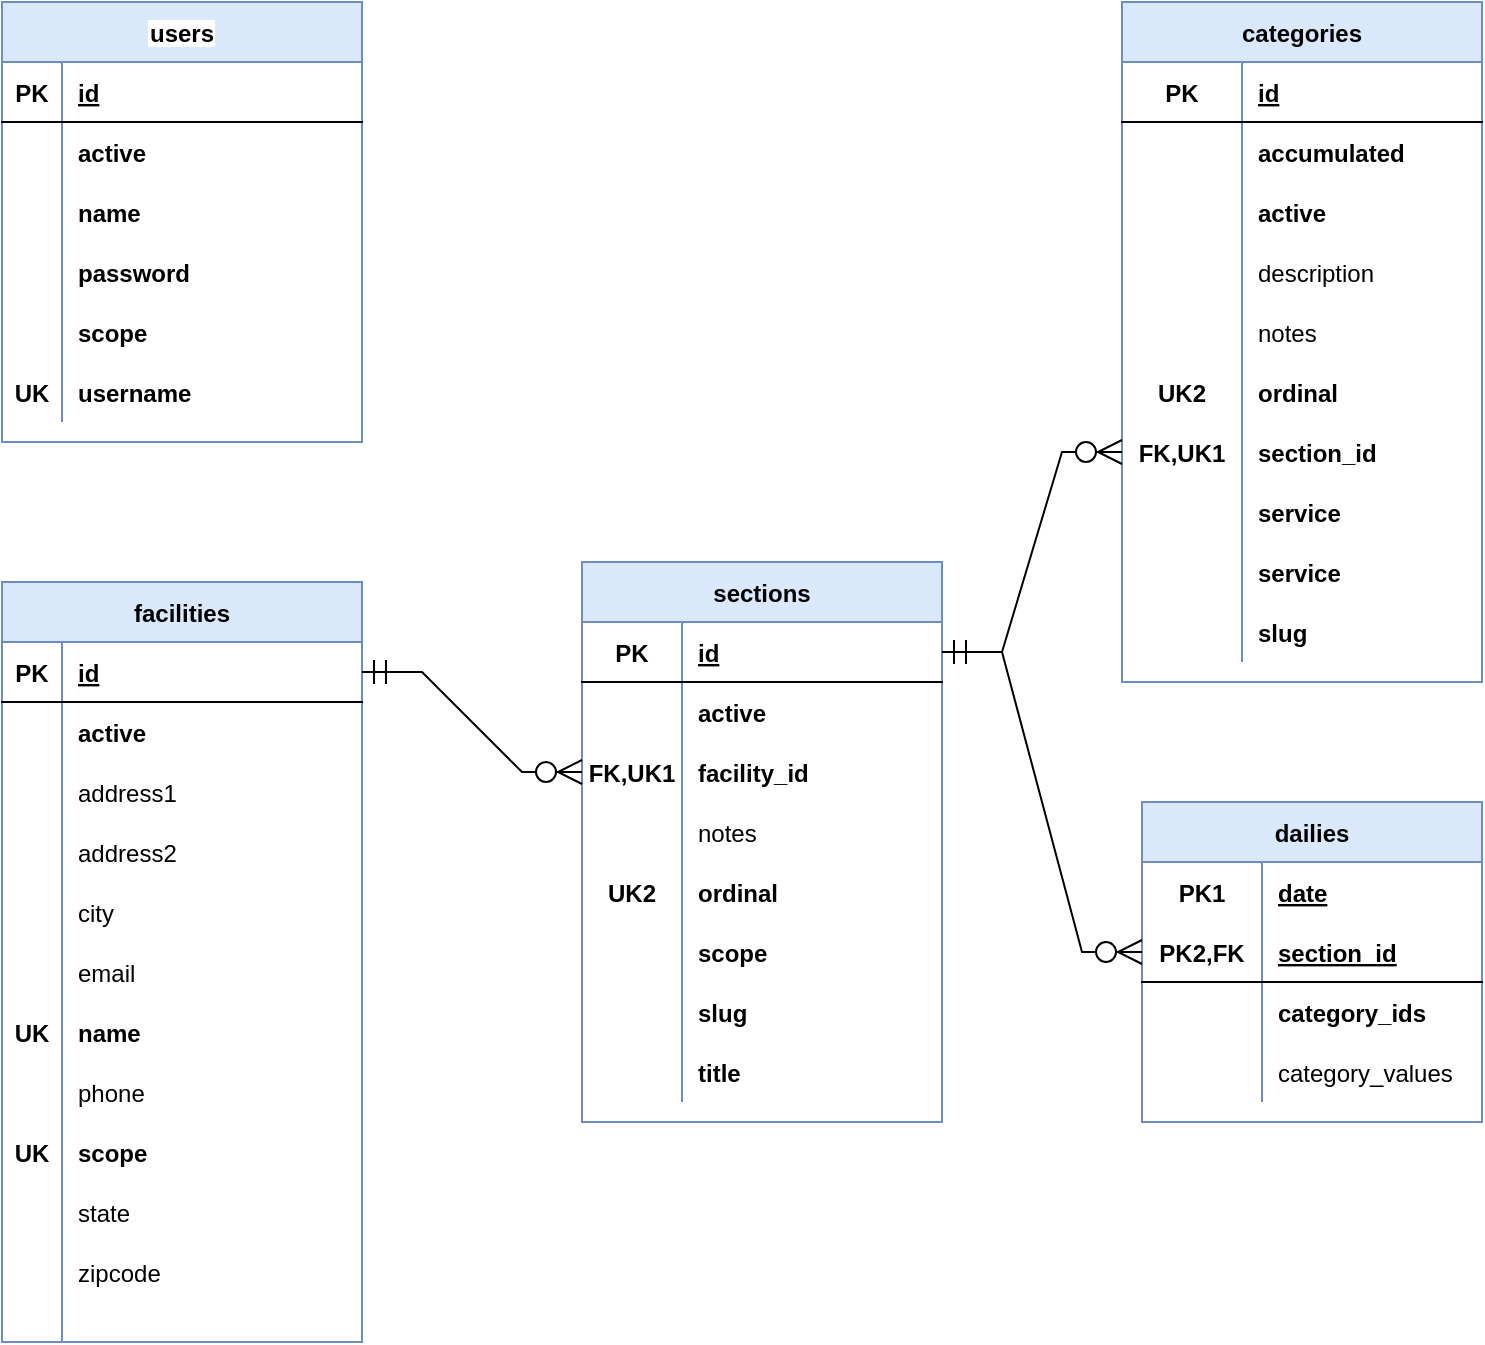 <mxfile version="16.1.0" type="device"><diagram id="UQjQb2dHkHJV83aF1iJI" name="Page-1"><mxGraphModel dx="1426" dy="712" grid="1" gridSize="10" guides="1" tooltips="1" connect="1" arrows="1" fold="1" page="1" pageScale="1" pageWidth="850" pageHeight="1100" math="0" shadow="0"><root><mxCell id="0"/><mxCell id="1" parent="0"/><mxCell id="GUheZyHPsz2OBiTBgNHS-1" value="users" style="shape=table;startSize=30;container=1;collapsible=1;childLayout=tableLayout;fixedRows=1;rowLines=0;fontStyle=1;align=center;resizeLast=1;labelBackgroundColor=default;fillColor=#dae8fc;strokeColor=#6c8ebf;" vertex="1" parent="1"><mxGeometry x="60" y="40" width="180" height="220" as="geometry"/></mxCell><mxCell id="GUheZyHPsz2OBiTBgNHS-2" value="" style="shape=partialRectangle;collapsible=0;dropTarget=0;pointerEvents=0;fillColor=none;top=0;left=0;bottom=1;right=0;points=[[0,0.5],[1,0.5]];portConstraint=eastwest;" vertex="1" parent="GUheZyHPsz2OBiTBgNHS-1"><mxGeometry y="30" width="180" height="30" as="geometry"/></mxCell><mxCell id="GUheZyHPsz2OBiTBgNHS-3" value="PK" style="shape=partialRectangle;connectable=0;fillColor=none;top=0;left=0;bottom=0;right=0;fontStyle=1;overflow=hidden;" vertex="1" parent="GUheZyHPsz2OBiTBgNHS-2"><mxGeometry width="30" height="30" as="geometry"><mxRectangle width="30" height="30" as="alternateBounds"/></mxGeometry></mxCell><mxCell id="GUheZyHPsz2OBiTBgNHS-4" value="id" style="shape=partialRectangle;connectable=0;fillColor=none;top=0;left=0;bottom=0;right=0;align=left;spacingLeft=6;fontStyle=5;overflow=hidden;" vertex="1" parent="GUheZyHPsz2OBiTBgNHS-2"><mxGeometry x="30" width="150" height="30" as="geometry"><mxRectangle width="150" height="30" as="alternateBounds"/></mxGeometry></mxCell><mxCell id="GUheZyHPsz2OBiTBgNHS-5" value="" style="shape=partialRectangle;collapsible=0;dropTarget=0;pointerEvents=0;fillColor=none;top=0;left=0;bottom=0;right=0;points=[[0,0.5],[1,0.5]];portConstraint=eastwest;" vertex="1" parent="GUheZyHPsz2OBiTBgNHS-1"><mxGeometry y="60" width="180" height="30" as="geometry"/></mxCell><mxCell id="GUheZyHPsz2OBiTBgNHS-6" value="" style="shape=partialRectangle;connectable=0;fillColor=none;top=0;left=0;bottom=0;right=0;editable=1;overflow=hidden;" vertex="1" parent="GUheZyHPsz2OBiTBgNHS-5"><mxGeometry width="30" height="30" as="geometry"><mxRectangle width="30" height="30" as="alternateBounds"/></mxGeometry></mxCell><mxCell id="GUheZyHPsz2OBiTBgNHS-7" value="active" style="shape=partialRectangle;connectable=0;fillColor=none;top=0;left=0;bottom=0;right=0;align=left;spacingLeft=6;overflow=hidden;fontStyle=1" vertex="1" parent="GUheZyHPsz2OBiTBgNHS-5"><mxGeometry x="30" width="150" height="30" as="geometry"><mxRectangle width="150" height="30" as="alternateBounds"/></mxGeometry></mxCell><mxCell id="GUheZyHPsz2OBiTBgNHS-8" value="" style="shape=partialRectangle;collapsible=0;dropTarget=0;pointerEvents=0;fillColor=none;top=0;left=0;bottom=0;right=0;points=[[0,0.5],[1,0.5]];portConstraint=eastwest;" vertex="1" parent="GUheZyHPsz2OBiTBgNHS-1"><mxGeometry y="90" width="180" height="30" as="geometry"/></mxCell><mxCell id="GUheZyHPsz2OBiTBgNHS-9" value="" style="shape=partialRectangle;connectable=0;fillColor=none;top=0;left=0;bottom=0;right=0;editable=1;overflow=hidden;" vertex="1" parent="GUheZyHPsz2OBiTBgNHS-8"><mxGeometry width="30" height="30" as="geometry"><mxRectangle width="30" height="30" as="alternateBounds"/></mxGeometry></mxCell><mxCell id="GUheZyHPsz2OBiTBgNHS-10" value="name" style="shape=partialRectangle;connectable=0;fillColor=none;top=0;left=0;bottom=0;right=0;align=left;spacingLeft=6;overflow=hidden;fontStyle=1" vertex="1" parent="GUheZyHPsz2OBiTBgNHS-8"><mxGeometry x="30" width="150" height="30" as="geometry"><mxRectangle width="150" height="30" as="alternateBounds"/></mxGeometry></mxCell><mxCell id="GUheZyHPsz2OBiTBgNHS-11" value="" style="shape=partialRectangle;collapsible=0;dropTarget=0;pointerEvents=0;fillColor=none;top=0;left=0;bottom=0;right=0;points=[[0,0.5],[1,0.5]];portConstraint=eastwest;" vertex="1" parent="GUheZyHPsz2OBiTBgNHS-1"><mxGeometry y="120" width="180" height="30" as="geometry"/></mxCell><mxCell id="GUheZyHPsz2OBiTBgNHS-12" value="" style="shape=partialRectangle;connectable=0;fillColor=none;top=0;left=0;bottom=0;right=0;editable=1;overflow=hidden;" vertex="1" parent="GUheZyHPsz2OBiTBgNHS-11"><mxGeometry width="30" height="30" as="geometry"><mxRectangle width="30" height="30" as="alternateBounds"/></mxGeometry></mxCell><mxCell id="GUheZyHPsz2OBiTBgNHS-13" value="password" style="shape=partialRectangle;connectable=0;fillColor=none;top=0;left=0;bottom=0;right=0;align=left;spacingLeft=6;overflow=hidden;fontStyle=1" vertex="1" parent="GUheZyHPsz2OBiTBgNHS-11"><mxGeometry x="30" width="150" height="30" as="geometry"><mxRectangle width="150" height="30" as="alternateBounds"/></mxGeometry></mxCell><mxCell id="GUheZyHPsz2OBiTBgNHS-14" value="" style="shape=partialRectangle;collapsible=0;dropTarget=0;pointerEvents=0;fillColor=none;top=0;left=0;bottom=0;right=0;points=[[0,0.5],[1,0.5]];portConstraint=eastwest;" vertex="1" parent="GUheZyHPsz2OBiTBgNHS-1"><mxGeometry y="150" width="180" height="30" as="geometry"/></mxCell><mxCell id="GUheZyHPsz2OBiTBgNHS-15" value="" style="shape=partialRectangle;connectable=0;fillColor=none;top=0;left=0;bottom=0;right=0;editable=1;overflow=hidden;" vertex="1" parent="GUheZyHPsz2OBiTBgNHS-14"><mxGeometry width="30" height="30" as="geometry"><mxRectangle width="30" height="30" as="alternateBounds"/></mxGeometry></mxCell><mxCell id="GUheZyHPsz2OBiTBgNHS-16" value="scope" style="shape=partialRectangle;connectable=0;fillColor=none;top=0;left=0;bottom=0;right=0;align=left;spacingLeft=6;overflow=hidden;fontStyle=1" vertex="1" parent="GUheZyHPsz2OBiTBgNHS-14"><mxGeometry x="30" width="150" height="30" as="geometry"><mxRectangle width="150" height="30" as="alternateBounds"/></mxGeometry></mxCell><mxCell id="GUheZyHPsz2OBiTBgNHS-17" value="" style="shape=partialRectangle;collapsible=0;dropTarget=0;pointerEvents=0;fillColor=none;top=0;left=0;bottom=0;right=0;points=[[0,0.5],[1,0.5]];portConstraint=eastwest;" vertex="1" parent="GUheZyHPsz2OBiTBgNHS-1"><mxGeometry y="180" width="180" height="30" as="geometry"/></mxCell><mxCell id="GUheZyHPsz2OBiTBgNHS-18" value="UK" style="shape=partialRectangle;connectable=0;fillColor=none;top=0;left=0;bottom=0;right=0;editable=1;overflow=hidden;fontStyle=1" vertex="1" parent="GUheZyHPsz2OBiTBgNHS-17"><mxGeometry width="30" height="30" as="geometry"><mxRectangle width="30" height="30" as="alternateBounds"/></mxGeometry></mxCell><mxCell id="GUheZyHPsz2OBiTBgNHS-19" value="username" style="shape=partialRectangle;connectable=0;fillColor=none;top=0;left=0;bottom=0;right=0;align=left;spacingLeft=6;overflow=hidden;fontStyle=1" vertex="1" parent="GUheZyHPsz2OBiTBgNHS-17"><mxGeometry x="30" width="150" height="30" as="geometry"><mxRectangle width="150" height="30" as="alternateBounds"/></mxGeometry></mxCell><mxCell id="GUheZyHPsz2OBiTBgNHS-33" value="facilities" style="shape=table;startSize=30;container=1;collapsible=1;childLayout=tableLayout;fixedRows=1;rowLines=0;fontStyle=1;align=center;resizeLast=1;labelBackgroundColor=none;fillColor=#dae8fc;strokeColor=#6c8ebf;" vertex="1" parent="1"><mxGeometry x="60" y="330" width="180" height="380" as="geometry"/></mxCell><mxCell id="GUheZyHPsz2OBiTBgNHS-34" value="" style="shape=partialRectangle;collapsible=0;dropTarget=0;pointerEvents=0;fillColor=none;top=0;left=0;bottom=1;right=0;points=[[0,0.5],[1,0.5]];portConstraint=eastwest;labelBackgroundColor=none;" vertex="1" parent="GUheZyHPsz2OBiTBgNHS-33"><mxGeometry y="30" width="180" height="30" as="geometry"/></mxCell><mxCell id="GUheZyHPsz2OBiTBgNHS-35" value="PK" style="shape=partialRectangle;connectable=0;fillColor=none;top=0;left=0;bottom=0;right=0;fontStyle=1;overflow=hidden;labelBackgroundColor=none;" vertex="1" parent="GUheZyHPsz2OBiTBgNHS-34"><mxGeometry width="30" height="30" as="geometry"><mxRectangle width="30" height="30" as="alternateBounds"/></mxGeometry></mxCell><mxCell id="GUheZyHPsz2OBiTBgNHS-36" value="id" style="shape=partialRectangle;connectable=0;fillColor=none;top=0;left=0;bottom=0;right=0;align=left;spacingLeft=6;fontStyle=5;overflow=hidden;labelBackgroundColor=none;" vertex="1" parent="GUheZyHPsz2OBiTBgNHS-34"><mxGeometry x="30" width="150" height="30" as="geometry"><mxRectangle width="150" height="30" as="alternateBounds"/></mxGeometry></mxCell><mxCell id="GUheZyHPsz2OBiTBgNHS-37" value="" style="shape=partialRectangle;collapsible=0;dropTarget=0;pointerEvents=0;fillColor=none;top=0;left=0;bottom=0;right=0;points=[[0,0.5],[1,0.5]];portConstraint=eastwest;labelBackgroundColor=none;" vertex="1" parent="GUheZyHPsz2OBiTBgNHS-33"><mxGeometry y="60" width="180" height="30" as="geometry"/></mxCell><mxCell id="GUheZyHPsz2OBiTBgNHS-38" value="" style="shape=partialRectangle;connectable=0;fillColor=none;top=0;left=0;bottom=0;right=0;editable=1;overflow=hidden;labelBackgroundColor=none;" vertex="1" parent="GUheZyHPsz2OBiTBgNHS-37"><mxGeometry width="30" height="30" as="geometry"><mxRectangle width="30" height="30" as="alternateBounds"/></mxGeometry></mxCell><mxCell id="GUheZyHPsz2OBiTBgNHS-39" value="active" style="shape=partialRectangle;connectable=0;fillColor=none;top=0;left=0;bottom=0;right=0;align=left;spacingLeft=6;overflow=hidden;labelBackgroundColor=none;fontStyle=1" vertex="1" parent="GUheZyHPsz2OBiTBgNHS-37"><mxGeometry x="30" width="150" height="30" as="geometry"><mxRectangle width="150" height="30" as="alternateBounds"/></mxGeometry></mxCell><mxCell id="GUheZyHPsz2OBiTBgNHS-40" value="" style="shape=partialRectangle;collapsible=0;dropTarget=0;pointerEvents=0;fillColor=none;top=0;left=0;bottom=0;right=0;points=[[0,0.5],[1,0.5]];portConstraint=eastwest;labelBackgroundColor=none;" vertex="1" parent="GUheZyHPsz2OBiTBgNHS-33"><mxGeometry y="90" width="180" height="30" as="geometry"/></mxCell><mxCell id="GUheZyHPsz2OBiTBgNHS-41" value="" style="shape=partialRectangle;connectable=0;fillColor=none;top=0;left=0;bottom=0;right=0;editable=1;overflow=hidden;labelBackgroundColor=none;" vertex="1" parent="GUheZyHPsz2OBiTBgNHS-40"><mxGeometry width="30" height="30" as="geometry"><mxRectangle width="30" height="30" as="alternateBounds"/></mxGeometry></mxCell><mxCell id="GUheZyHPsz2OBiTBgNHS-42" value="address1" style="shape=partialRectangle;connectable=0;fillColor=none;top=0;left=0;bottom=0;right=0;align=left;spacingLeft=6;overflow=hidden;labelBackgroundColor=none;" vertex="1" parent="GUheZyHPsz2OBiTBgNHS-40"><mxGeometry x="30" width="150" height="30" as="geometry"><mxRectangle width="150" height="30" as="alternateBounds"/></mxGeometry></mxCell><mxCell id="GUheZyHPsz2OBiTBgNHS-43" value="" style="shape=partialRectangle;collapsible=0;dropTarget=0;pointerEvents=0;fillColor=none;top=0;left=0;bottom=0;right=0;points=[[0,0.5],[1,0.5]];portConstraint=eastwest;labelBackgroundColor=none;" vertex="1" parent="GUheZyHPsz2OBiTBgNHS-33"><mxGeometry y="120" width="180" height="30" as="geometry"/></mxCell><mxCell id="GUheZyHPsz2OBiTBgNHS-44" value="" style="shape=partialRectangle;connectable=0;fillColor=none;top=0;left=0;bottom=0;right=0;editable=1;overflow=hidden;labelBackgroundColor=none;" vertex="1" parent="GUheZyHPsz2OBiTBgNHS-43"><mxGeometry width="30" height="30" as="geometry"><mxRectangle width="30" height="30" as="alternateBounds"/></mxGeometry></mxCell><mxCell id="GUheZyHPsz2OBiTBgNHS-45" value="address2" style="shape=partialRectangle;connectable=0;fillColor=none;top=0;left=0;bottom=0;right=0;align=left;spacingLeft=6;overflow=hidden;labelBackgroundColor=none;" vertex="1" parent="GUheZyHPsz2OBiTBgNHS-43"><mxGeometry x="30" width="150" height="30" as="geometry"><mxRectangle width="150" height="30" as="alternateBounds"/></mxGeometry></mxCell><mxCell id="GUheZyHPsz2OBiTBgNHS-46" value="" style="shape=partialRectangle;collapsible=0;dropTarget=0;pointerEvents=0;fillColor=none;top=0;left=0;bottom=0;right=0;points=[[0,0.5],[1,0.5]];portConstraint=eastwest;labelBackgroundColor=none;" vertex="1" parent="GUheZyHPsz2OBiTBgNHS-33"><mxGeometry y="150" width="180" height="30" as="geometry"/></mxCell><mxCell id="GUheZyHPsz2OBiTBgNHS-47" value="" style="shape=partialRectangle;connectable=0;fillColor=none;top=0;left=0;bottom=0;right=0;editable=1;overflow=hidden;labelBackgroundColor=none;" vertex="1" parent="GUheZyHPsz2OBiTBgNHS-46"><mxGeometry width="30" height="30" as="geometry"><mxRectangle width="30" height="30" as="alternateBounds"/></mxGeometry></mxCell><mxCell id="GUheZyHPsz2OBiTBgNHS-48" value="city" style="shape=partialRectangle;connectable=0;fillColor=none;top=0;left=0;bottom=0;right=0;align=left;spacingLeft=6;overflow=hidden;labelBackgroundColor=none;" vertex="1" parent="GUheZyHPsz2OBiTBgNHS-46"><mxGeometry x="30" width="150" height="30" as="geometry"><mxRectangle width="150" height="30" as="alternateBounds"/></mxGeometry></mxCell><mxCell id="GUheZyHPsz2OBiTBgNHS-49" value="" style="shape=partialRectangle;collapsible=0;dropTarget=0;pointerEvents=0;fillColor=none;top=0;left=0;bottom=0;right=0;points=[[0,0.5],[1,0.5]];portConstraint=eastwest;labelBackgroundColor=none;" vertex="1" parent="GUheZyHPsz2OBiTBgNHS-33"><mxGeometry y="180" width="180" height="30" as="geometry"/></mxCell><mxCell id="GUheZyHPsz2OBiTBgNHS-50" value="" style="shape=partialRectangle;connectable=0;fillColor=none;top=0;left=0;bottom=0;right=0;editable=1;overflow=hidden;labelBackgroundColor=none;" vertex="1" parent="GUheZyHPsz2OBiTBgNHS-49"><mxGeometry width="30" height="30" as="geometry"><mxRectangle width="30" height="30" as="alternateBounds"/></mxGeometry></mxCell><mxCell id="GUheZyHPsz2OBiTBgNHS-51" value="email" style="shape=partialRectangle;connectable=0;fillColor=none;top=0;left=0;bottom=0;right=0;align=left;spacingLeft=6;overflow=hidden;labelBackgroundColor=none;" vertex="1" parent="GUheZyHPsz2OBiTBgNHS-49"><mxGeometry x="30" width="150" height="30" as="geometry"><mxRectangle width="150" height="30" as="alternateBounds"/></mxGeometry></mxCell><mxCell id="GUheZyHPsz2OBiTBgNHS-67" value="" style="shape=partialRectangle;collapsible=0;dropTarget=0;pointerEvents=0;fillColor=none;top=0;left=0;bottom=0;right=0;points=[[0,0.5],[1,0.5]];portConstraint=eastwest;labelBackgroundColor=none;" vertex="1" parent="GUheZyHPsz2OBiTBgNHS-33"><mxGeometry y="210" width="180" height="30" as="geometry"/></mxCell><mxCell id="GUheZyHPsz2OBiTBgNHS-68" value="UK" style="shape=partialRectangle;connectable=0;fillColor=none;top=0;left=0;bottom=0;right=0;editable=1;overflow=hidden;labelBackgroundColor=none;fontStyle=1" vertex="1" parent="GUheZyHPsz2OBiTBgNHS-67"><mxGeometry width="30" height="30" as="geometry"><mxRectangle width="30" height="30" as="alternateBounds"/></mxGeometry></mxCell><mxCell id="GUheZyHPsz2OBiTBgNHS-69" value="name" style="shape=partialRectangle;connectable=0;fillColor=none;top=0;left=0;bottom=0;right=0;align=left;spacingLeft=6;overflow=hidden;labelBackgroundColor=none;fontStyle=1" vertex="1" parent="GUheZyHPsz2OBiTBgNHS-67"><mxGeometry x="30" width="150" height="30" as="geometry"><mxRectangle width="150" height="30" as="alternateBounds"/></mxGeometry></mxCell><mxCell id="GUheZyHPsz2OBiTBgNHS-52" value="" style="shape=partialRectangle;collapsible=0;dropTarget=0;pointerEvents=0;fillColor=none;top=0;left=0;bottom=0;right=0;points=[[0,0.5],[1,0.5]];portConstraint=eastwest;labelBackgroundColor=none;" vertex="1" parent="GUheZyHPsz2OBiTBgNHS-33"><mxGeometry y="240" width="180" height="30" as="geometry"/></mxCell><mxCell id="GUheZyHPsz2OBiTBgNHS-53" value="" style="shape=partialRectangle;connectable=0;fillColor=none;top=0;left=0;bottom=0;right=0;editable=1;overflow=hidden;labelBackgroundColor=none;" vertex="1" parent="GUheZyHPsz2OBiTBgNHS-52"><mxGeometry width="30" height="30" as="geometry"><mxRectangle width="30" height="30" as="alternateBounds"/></mxGeometry></mxCell><mxCell id="GUheZyHPsz2OBiTBgNHS-54" value="phone" style="shape=partialRectangle;connectable=0;fillColor=none;top=0;left=0;bottom=0;right=0;align=left;spacingLeft=6;overflow=hidden;labelBackgroundColor=none;" vertex="1" parent="GUheZyHPsz2OBiTBgNHS-52"><mxGeometry x="30" width="150" height="30" as="geometry"><mxRectangle width="150" height="30" as="alternateBounds"/></mxGeometry></mxCell><mxCell id="GUheZyHPsz2OBiTBgNHS-55" value="" style="shape=partialRectangle;collapsible=0;dropTarget=0;pointerEvents=0;fillColor=none;top=0;left=0;bottom=0;right=0;points=[[0,0.5],[1,0.5]];portConstraint=eastwest;labelBackgroundColor=none;" vertex="1" parent="GUheZyHPsz2OBiTBgNHS-33"><mxGeometry y="270" width="180" height="30" as="geometry"/></mxCell><mxCell id="GUheZyHPsz2OBiTBgNHS-56" value="UK" style="shape=partialRectangle;connectable=0;fillColor=none;top=0;left=0;bottom=0;right=0;editable=1;overflow=hidden;labelBackgroundColor=none;fontStyle=1" vertex="1" parent="GUheZyHPsz2OBiTBgNHS-55"><mxGeometry width="30" height="30" as="geometry"><mxRectangle width="30" height="30" as="alternateBounds"/></mxGeometry></mxCell><mxCell id="GUheZyHPsz2OBiTBgNHS-57" value="scope" style="shape=partialRectangle;connectable=0;fillColor=none;top=0;left=0;bottom=0;right=0;align=left;spacingLeft=6;overflow=hidden;labelBackgroundColor=none;fontStyle=1" vertex="1" parent="GUheZyHPsz2OBiTBgNHS-55"><mxGeometry x="30" width="150" height="30" as="geometry"><mxRectangle width="150" height="30" as="alternateBounds"/></mxGeometry></mxCell><mxCell id="GUheZyHPsz2OBiTBgNHS-58" value="" style="shape=partialRectangle;collapsible=0;dropTarget=0;pointerEvents=0;fillColor=none;top=0;left=0;bottom=0;right=0;points=[[0,0.5],[1,0.5]];portConstraint=eastwest;labelBackgroundColor=none;" vertex="1" parent="GUheZyHPsz2OBiTBgNHS-33"><mxGeometry y="300" width="180" height="30" as="geometry"/></mxCell><mxCell id="GUheZyHPsz2OBiTBgNHS-59" value="" style="shape=partialRectangle;connectable=0;fillColor=none;top=0;left=0;bottom=0;right=0;editable=1;overflow=hidden;labelBackgroundColor=none;" vertex="1" parent="GUheZyHPsz2OBiTBgNHS-58"><mxGeometry width="30" height="30" as="geometry"><mxRectangle width="30" height="30" as="alternateBounds"/></mxGeometry></mxCell><mxCell id="GUheZyHPsz2OBiTBgNHS-60" value="state" style="shape=partialRectangle;connectable=0;fillColor=none;top=0;left=0;bottom=0;right=0;align=left;spacingLeft=6;overflow=hidden;labelBackgroundColor=none;" vertex="1" parent="GUheZyHPsz2OBiTBgNHS-58"><mxGeometry x="30" width="150" height="30" as="geometry"><mxRectangle width="150" height="30" as="alternateBounds"/></mxGeometry></mxCell><mxCell id="GUheZyHPsz2OBiTBgNHS-61" value="" style="shape=partialRectangle;collapsible=0;dropTarget=0;pointerEvents=0;fillColor=none;top=0;left=0;bottom=0;right=0;points=[[0,0.5],[1,0.5]];portConstraint=eastwest;labelBackgroundColor=none;" vertex="1" parent="GUheZyHPsz2OBiTBgNHS-33"><mxGeometry y="330" width="180" height="30" as="geometry"/></mxCell><mxCell id="GUheZyHPsz2OBiTBgNHS-62" value="" style="shape=partialRectangle;connectable=0;fillColor=none;top=0;left=0;bottom=0;right=0;editable=1;overflow=hidden;labelBackgroundColor=none;" vertex="1" parent="GUheZyHPsz2OBiTBgNHS-61"><mxGeometry width="30" height="30" as="geometry"><mxRectangle width="30" height="30" as="alternateBounds"/></mxGeometry></mxCell><mxCell id="GUheZyHPsz2OBiTBgNHS-63" value="zipcode" style="shape=partialRectangle;connectable=0;fillColor=none;top=0;left=0;bottom=0;right=0;align=left;spacingLeft=6;overflow=hidden;labelBackgroundColor=none;" vertex="1" parent="GUheZyHPsz2OBiTBgNHS-61"><mxGeometry x="30" width="150" height="30" as="geometry"><mxRectangle width="150" height="30" as="alternateBounds"/></mxGeometry></mxCell><mxCell id="GUheZyHPsz2OBiTBgNHS-64" value="" style="shape=partialRectangle;collapsible=0;dropTarget=0;pointerEvents=0;fillColor=none;top=0;left=0;bottom=0;right=0;points=[[0,0.5],[1,0.5]];portConstraint=eastwest;labelBackgroundColor=none;" vertex="1" parent="GUheZyHPsz2OBiTBgNHS-33"><mxGeometry y="360" width="180" height="20" as="geometry"/></mxCell><mxCell id="GUheZyHPsz2OBiTBgNHS-65" value="" style="shape=partialRectangle;connectable=0;fillColor=none;top=0;left=0;bottom=0;right=0;editable=1;overflow=hidden;labelBackgroundColor=none;" vertex="1" parent="GUheZyHPsz2OBiTBgNHS-64"><mxGeometry width="30" height="20" as="geometry"><mxRectangle width="30" height="20" as="alternateBounds"/></mxGeometry></mxCell><mxCell id="GUheZyHPsz2OBiTBgNHS-66" value="" style="shape=partialRectangle;connectable=0;fillColor=none;top=0;left=0;bottom=0;right=0;align=left;spacingLeft=6;overflow=hidden;labelBackgroundColor=none;" vertex="1" parent="GUheZyHPsz2OBiTBgNHS-64"><mxGeometry x="30" width="150" height="20" as="geometry"><mxRectangle width="150" height="20" as="alternateBounds"/></mxGeometry></mxCell><mxCell id="GUheZyHPsz2OBiTBgNHS-70" value="sections" style="shape=table;startSize=30;container=1;collapsible=1;childLayout=tableLayout;fixedRows=1;rowLines=0;fontStyle=1;align=center;resizeLast=1;labelBackgroundColor=none;fillColor=#dae8fc;strokeColor=#6c8ebf;" vertex="1" parent="1"><mxGeometry x="350" y="320" width="180" height="280" as="geometry"/></mxCell><mxCell id="GUheZyHPsz2OBiTBgNHS-71" value="" style="shape=partialRectangle;collapsible=0;dropTarget=0;pointerEvents=0;fillColor=none;top=0;left=0;bottom=1;right=0;points=[[0,0.5],[1,0.5]];portConstraint=eastwest;labelBackgroundColor=none;" vertex="1" parent="GUheZyHPsz2OBiTBgNHS-70"><mxGeometry y="30" width="180" height="30" as="geometry"/></mxCell><mxCell id="GUheZyHPsz2OBiTBgNHS-72" value="PK" style="shape=partialRectangle;connectable=0;fillColor=none;top=0;left=0;bottom=0;right=0;fontStyle=1;overflow=hidden;labelBackgroundColor=none;" vertex="1" parent="GUheZyHPsz2OBiTBgNHS-71"><mxGeometry width="50" height="30" as="geometry"><mxRectangle width="50" height="30" as="alternateBounds"/></mxGeometry></mxCell><mxCell id="GUheZyHPsz2OBiTBgNHS-73" value="id" style="shape=partialRectangle;connectable=0;fillColor=none;top=0;left=0;bottom=0;right=0;align=left;spacingLeft=6;fontStyle=5;overflow=hidden;labelBackgroundColor=none;" vertex="1" parent="GUheZyHPsz2OBiTBgNHS-71"><mxGeometry x="50" width="130" height="30" as="geometry"><mxRectangle width="130" height="30" as="alternateBounds"/></mxGeometry></mxCell><mxCell id="GUheZyHPsz2OBiTBgNHS-74" value="" style="shape=partialRectangle;collapsible=0;dropTarget=0;pointerEvents=0;fillColor=none;top=0;left=0;bottom=0;right=0;points=[[0,0.5],[1,0.5]];portConstraint=eastwest;labelBackgroundColor=none;" vertex="1" parent="GUheZyHPsz2OBiTBgNHS-70"><mxGeometry y="60" width="180" height="30" as="geometry"/></mxCell><mxCell id="GUheZyHPsz2OBiTBgNHS-75" value="" style="shape=partialRectangle;connectable=0;fillColor=none;top=0;left=0;bottom=0;right=0;editable=1;overflow=hidden;labelBackgroundColor=none;" vertex="1" parent="GUheZyHPsz2OBiTBgNHS-74"><mxGeometry width="50" height="30" as="geometry"><mxRectangle width="50" height="30" as="alternateBounds"/></mxGeometry></mxCell><mxCell id="GUheZyHPsz2OBiTBgNHS-76" value="active" style="shape=partialRectangle;connectable=0;fillColor=none;top=0;left=0;bottom=0;right=0;align=left;spacingLeft=6;overflow=hidden;labelBackgroundColor=none;fontStyle=1" vertex="1" parent="GUheZyHPsz2OBiTBgNHS-74"><mxGeometry x="50" width="130" height="30" as="geometry"><mxRectangle width="130" height="30" as="alternateBounds"/></mxGeometry></mxCell><mxCell id="GUheZyHPsz2OBiTBgNHS-77" value="" style="shape=partialRectangle;collapsible=0;dropTarget=0;pointerEvents=0;fillColor=none;top=0;left=0;bottom=0;right=0;points=[[0,0.5],[1,0.5]];portConstraint=eastwest;labelBackgroundColor=none;" vertex="1" parent="GUheZyHPsz2OBiTBgNHS-70"><mxGeometry y="90" width="180" height="30" as="geometry"/></mxCell><mxCell id="GUheZyHPsz2OBiTBgNHS-78" value="FK,UK1" style="shape=partialRectangle;connectable=0;fillColor=none;top=0;left=0;bottom=0;right=0;editable=1;overflow=hidden;labelBackgroundColor=none;fontStyle=1" vertex="1" parent="GUheZyHPsz2OBiTBgNHS-77"><mxGeometry width="50" height="30" as="geometry"><mxRectangle width="50" height="30" as="alternateBounds"/></mxGeometry></mxCell><mxCell id="GUheZyHPsz2OBiTBgNHS-79" value="facility_id" style="shape=partialRectangle;connectable=0;fillColor=none;top=0;left=0;bottom=0;right=0;align=left;spacingLeft=6;overflow=hidden;labelBackgroundColor=none;fontStyle=1" vertex="1" parent="GUheZyHPsz2OBiTBgNHS-77"><mxGeometry x="50" width="130" height="30" as="geometry"><mxRectangle width="130" height="30" as="alternateBounds"/></mxGeometry></mxCell><mxCell id="GUheZyHPsz2OBiTBgNHS-80" value="" style="shape=partialRectangle;collapsible=0;dropTarget=0;pointerEvents=0;fillColor=none;top=0;left=0;bottom=0;right=0;points=[[0,0.5],[1,0.5]];portConstraint=eastwest;labelBackgroundColor=none;" vertex="1" parent="GUheZyHPsz2OBiTBgNHS-70"><mxGeometry y="120" width="180" height="30" as="geometry"/></mxCell><mxCell id="GUheZyHPsz2OBiTBgNHS-81" value="" style="shape=partialRectangle;connectable=0;fillColor=none;top=0;left=0;bottom=0;right=0;editable=1;overflow=hidden;labelBackgroundColor=none;" vertex="1" parent="GUheZyHPsz2OBiTBgNHS-80"><mxGeometry width="50" height="30" as="geometry"><mxRectangle width="50" height="30" as="alternateBounds"/></mxGeometry></mxCell><mxCell id="GUheZyHPsz2OBiTBgNHS-82" value="notes" style="shape=partialRectangle;connectable=0;fillColor=none;top=0;left=0;bottom=0;right=0;align=left;spacingLeft=6;overflow=hidden;labelBackgroundColor=none;" vertex="1" parent="GUheZyHPsz2OBiTBgNHS-80"><mxGeometry x="50" width="130" height="30" as="geometry"><mxRectangle width="130" height="30" as="alternateBounds"/></mxGeometry></mxCell><mxCell id="GUheZyHPsz2OBiTBgNHS-83" value="" style="shape=partialRectangle;collapsible=0;dropTarget=0;pointerEvents=0;fillColor=none;top=0;left=0;bottom=0;right=0;points=[[0,0.5],[1,0.5]];portConstraint=eastwest;labelBackgroundColor=none;" vertex="1" parent="GUheZyHPsz2OBiTBgNHS-70"><mxGeometry y="150" width="180" height="30" as="geometry"/></mxCell><mxCell id="GUheZyHPsz2OBiTBgNHS-84" value="UK2" style="shape=partialRectangle;connectable=0;fillColor=none;top=0;left=0;bottom=0;right=0;editable=1;overflow=hidden;labelBackgroundColor=none;fontStyle=1" vertex="1" parent="GUheZyHPsz2OBiTBgNHS-83"><mxGeometry width="50" height="30" as="geometry"><mxRectangle width="50" height="30" as="alternateBounds"/></mxGeometry></mxCell><mxCell id="GUheZyHPsz2OBiTBgNHS-85" value="ordinal" style="shape=partialRectangle;connectable=0;fillColor=none;top=0;left=0;bottom=0;right=0;align=left;spacingLeft=6;overflow=hidden;labelBackgroundColor=none;fontStyle=1" vertex="1" parent="GUheZyHPsz2OBiTBgNHS-83"><mxGeometry x="50" width="130" height="30" as="geometry"><mxRectangle width="130" height="30" as="alternateBounds"/></mxGeometry></mxCell><mxCell id="GUheZyHPsz2OBiTBgNHS-86" value="" style="shape=partialRectangle;collapsible=0;dropTarget=0;pointerEvents=0;fillColor=none;top=0;left=0;bottom=0;right=0;points=[[0,0.5],[1,0.5]];portConstraint=eastwest;labelBackgroundColor=none;" vertex="1" parent="GUheZyHPsz2OBiTBgNHS-70"><mxGeometry y="180" width="180" height="30" as="geometry"/></mxCell><mxCell id="GUheZyHPsz2OBiTBgNHS-87" value="" style="shape=partialRectangle;connectable=0;fillColor=none;top=0;left=0;bottom=0;right=0;editable=1;overflow=hidden;labelBackgroundColor=none;" vertex="1" parent="GUheZyHPsz2OBiTBgNHS-86"><mxGeometry width="50" height="30" as="geometry"><mxRectangle width="50" height="30" as="alternateBounds"/></mxGeometry></mxCell><mxCell id="GUheZyHPsz2OBiTBgNHS-88" value="scope" style="shape=partialRectangle;connectable=0;fillColor=none;top=0;left=0;bottom=0;right=0;align=left;spacingLeft=6;overflow=hidden;labelBackgroundColor=none;fontStyle=1" vertex="1" parent="GUheZyHPsz2OBiTBgNHS-86"><mxGeometry x="50" width="130" height="30" as="geometry"><mxRectangle width="130" height="30" as="alternateBounds"/></mxGeometry></mxCell><mxCell id="GUheZyHPsz2OBiTBgNHS-89" value="" style="shape=partialRectangle;collapsible=0;dropTarget=0;pointerEvents=0;fillColor=none;top=0;left=0;bottom=0;right=0;points=[[0,0.5],[1,0.5]];portConstraint=eastwest;labelBackgroundColor=none;" vertex="1" parent="GUheZyHPsz2OBiTBgNHS-70"><mxGeometry y="210" width="180" height="30" as="geometry"/></mxCell><mxCell id="GUheZyHPsz2OBiTBgNHS-90" value="" style="shape=partialRectangle;connectable=0;fillColor=none;top=0;left=0;bottom=0;right=0;editable=1;overflow=hidden;labelBackgroundColor=none;" vertex="1" parent="GUheZyHPsz2OBiTBgNHS-89"><mxGeometry width="50" height="30" as="geometry"><mxRectangle width="50" height="30" as="alternateBounds"/></mxGeometry></mxCell><mxCell id="GUheZyHPsz2OBiTBgNHS-91" value="slug" style="shape=partialRectangle;connectable=0;fillColor=none;top=0;left=0;bottom=0;right=0;align=left;spacingLeft=6;overflow=hidden;labelBackgroundColor=none;fontStyle=1" vertex="1" parent="GUheZyHPsz2OBiTBgNHS-89"><mxGeometry x="50" width="130" height="30" as="geometry"><mxRectangle width="130" height="30" as="alternateBounds"/></mxGeometry></mxCell><mxCell id="GUheZyHPsz2OBiTBgNHS-92" value="" style="shape=partialRectangle;collapsible=0;dropTarget=0;pointerEvents=0;fillColor=none;top=0;left=0;bottom=0;right=0;points=[[0,0.5],[1,0.5]];portConstraint=eastwest;labelBackgroundColor=none;" vertex="1" parent="GUheZyHPsz2OBiTBgNHS-70"><mxGeometry y="240" width="180" height="30" as="geometry"/></mxCell><mxCell id="GUheZyHPsz2OBiTBgNHS-93" value="" style="shape=partialRectangle;connectable=0;fillColor=none;top=0;left=0;bottom=0;right=0;editable=1;overflow=hidden;labelBackgroundColor=none;" vertex="1" parent="GUheZyHPsz2OBiTBgNHS-92"><mxGeometry width="50" height="30" as="geometry"><mxRectangle width="50" height="30" as="alternateBounds"/></mxGeometry></mxCell><mxCell id="GUheZyHPsz2OBiTBgNHS-94" value="title" style="shape=partialRectangle;connectable=0;fillColor=none;top=0;left=0;bottom=0;right=0;align=left;spacingLeft=6;overflow=hidden;labelBackgroundColor=none;fontStyle=1" vertex="1" parent="GUheZyHPsz2OBiTBgNHS-92"><mxGeometry x="50" width="130" height="30" as="geometry"><mxRectangle width="130" height="30" as="alternateBounds"/></mxGeometry></mxCell><mxCell id="GUheZyHPsz2OBiTBgNHS-95" value="categories" style="shape=table;startSize=30;container=1;collapsible=1;childLayout=tableLayout;fixedRows=1;rowLines=0;fontStyle=1;align=center;resizeLast=1;labelBackgroundColor=none;fillColor=#dae8fc;strokeColor=#6c8ebf;" vertex="1" parent="1"><mxGeometry x="620" y="40" width="180" height="340" as="geometry"/></mxCell><mxCell id="GUheZyHPsz2OBiTBgNHS-96" value="" style="shape=partialRectangle;collapsible=0;dropTarget=0;pointerEvents=0;fillColor=none;top=0;left=0;bottom=1;right=0;points=[[0,0.5],[1,0.5]];portConstraint=eastwest;labelBackgroundColor=none;" vertex="1" parent="GUheZyHPsz2OBiTBgNHS-95"><mxGeometry y="30" width="180" height="30" as="geometry"/></mxCell><mxCell id="GUheZyHPsz2OBiTBgNHS-97" value="PK" style="shape=partialRectangle;connectable=0;fillColor=none;top=0;left=0;bottom=0;right=0;fontStyle=1;overflow=hidden;labelBackgroundColor=none;" vertex="1" parent="GUheZyHPsz2OBiTBgNHS-96"><mxGeometry width="60" height="30" as="geometry"><mxRectangle width="60" height="30" as="alternateBounds"/></mxGeometry></mxCell><mxCell id="GUheZyHPsz2OBiTBgNHS-98" value="id" style="shape=partialRectangle;connectable=0;fillColor=none;top=0;left=0;bottom=0;right=0;align=left;spacingLeft=6;fontStyle=5;overflow=hidden;labelBackgroundColor=none;" vertex="1" parent="GUheZyHPsz2OBiTBgNHS-96"><mxGeometry x="60" width="120" height="30" as="geometry"><mxRectangle width="120" height="30" as="alternateBounds"/></mxGeometry></mxCell><mxCell id="GUheZyHPsz2OBiTBgNHS-99" value="" style="shape=partialRectangle;collapsible=0;dropTarget=0;pointerEvents=0;fillColor=none;top=0;left=0;bottom=0;right=0;points=[[0,0.5],[1,0.5]];portConstraint=eastwest;labelBackgroundColor=none;" vertex="1" parent="GUheZyHPsz2OBiTBgNHS-95"><mxGeometry y="60" width="180" height="30" as="geometry"/></mxCell><mxCell id="GUheZyHPsz2OBiTBgNHS-100" value="" style="shape=partialRectangle;connectable=0;fillColor=none;top=0;left=0;bottom=0;right=0;editable=1;overflow=hidden;labelBackgroundColor=none;" vertex="1" parent="GUheZyHPsz2OBiTBgNHS-99"><mxGeometry width="60" height="30" as="geometry"><mxRectangle width="60" height="30" as="alternateBounds"/></mxGeometry></mxCell><mxCell id="GUheZyHPsz2OBiTBgNHS-101" value="accumulated" style="shape=partialRectangle;connectable=0;fillColor=none;top=0;left=0;bottom=0;right=0;align=left;spacingLeft=6;overflow=hidden;labelBackgroundColor=none;fontStyle=1" vertex="1" parent="GUheZyHPsz2OBiTBgNHS-99"><mxGeometry x="60" width="120" height="30" as="geometry"><mxRectangle width="120" height="30" as="alternateBounds"/></mxGeometry></mxCell><mxCell id="GUheZyHPsz2OBiTBgNHS-102" value="" style="shape=partialRectangle;collapsible=0;dropTarget=0;pointerEvents=0;fillColor=none;top=0;left=0;bottom=0;right=0;points=[[0,0.5],[1,0.5]];portConstraint=eastwest;labelBackgroundColor=none;" vertex="1" parent="GUheZyHPsz2OBiTBgNHS-95"><mxGeometry y="90" width="180" height="30" as="geometry"/></mxCell><mxCell id="GUheZyHPsz2OBiTBgNHS-103" value="" style="shape=partialRectangle;connectable=0;fillColor=none;top=0;left=0;bottom=0;right=0;editable=1;overflow=hidden;labelBackgroundColor=none;" vertex="1" parent="GUheZyHPsz2OBiTBgNHS-102"><mxGeometry width="60" height="30" as="geometry"><mxRectangle width="60" height="30" as="alternateBounds"/></mxGeometry></mxCell><mxCell id="GUheZyHPsz2OBiTBgNHS-104" value="active" style="shape=partialRectangle;connectable=0;fillColor=none;top=0;left=0;bottom=0;right=0;align=left;spacingLeft=6;overflow=hidden;labelBackgroundColor=none;fontStyle=1" vertex="1" parent="GUheZyHPsz2OBiTBgNHS-102"><mxGeometry x="60" width="120" height="30" as="geometry"><mxRectangle width="120" height="30" as="alternateBounds"/></mxGeometry></mxCell><mxCell id="GUheZyHPsz2OBiTBgNHS-105" value="" style="shape=partialRectangle;collapsible=0;dropTarget=0;pointerEvents=0;fillColor=none;top=0;left=0;bottom=0;right=0;points=[[0,0.5],[1,0.5]];portConstraint=eastwest;labelBackgroundColor=none;" vertex="1" parent="GUheZyHPsz2OBiTBgNHS-95"><mxGeometry y="120" width="180" height="30" as="geometry"/></mxCell><mxCell id="GUheZyHPsz2OBiTBgNHS-106" value="" style="shape=partialRectangle;connectable=0;fillColor=none;top=0;left=0;bottom=0;right=0;editable=1;overflow=hidden;labelBackgroundColor=none;" vertex="1" parent="GUheZyHPsz2OBiTBgNHS-105"><mxGeometry width="60" height="30" as="geometry"><mxRectangle width="60" height="30" as="alternateBounds"/></mxGeometry></mxCell><mxCell id="GUheZyHPsz2OBiTBgNHS-107" value="description" style="shape=partialRectangle;connectable=0;fillColor=none;top=0;left=0;bottom=0;right=0;align=left;spacingLeft=6;overflow=hidden;labelBackgroundColor=none;" vertex="1" parent="GUheZyHPsz2OBiTBgNHS-105"><mxGeometry x="60" width="120" height="30" as="geometry"><mxRectangle width="120" height="30" as="alternateBounds"/></mxGeometry></mxCell><mxCell id="GUheZyHPsz2OBiTBgNHS-147" value="" style="shape=partialRectangle;collapsible=0;dropTarget=0;pointerEvents=0;fillColor=none;top=0;left=0;bottom=0;right=0;points=[[0,0.5],[1,0.5]];portConstraint=eastwest;labelBackgroundColor=none;" vertex="1" parent="GUheZyHPsz2OBiTBgNHS-95"><mxGeometry y="150" width="180" height="30" as="geometry"/></mxCell><mxCell id="GUheZyHPsz2OBiTBgNHS-148" value="" style="shape=partialRectangle;connectable=0;fillColor=none;top=0;left=0;bottom=0;right=0;editable=1;overflow=hidden;labelBackgroundColor=none;" vertex="1" parent="GUheZyHPsz2OBiTBgNHS-147"><mxGeometry width="60" height="30" as="geometry"><mxRectangle width="60" height="30" as="alternateBounds"/></mxGeometry></mxCell><mxCell id="GUheZyHPsz2OBiTBgNHS-149" value="notes" style="shape=partialRectangle;connectable=0;fillColor=none;top=0;left=0;bottom=0;right=0;align=left;spacingLeft=6;overflow=hidden;labelBackgroundColor=none;" vertex="1" parent="GUheZyHPsz2OBiTBgNHS-147"><mxGeometry x="60" width="120" height="30" as="geometry"><mxRectangle width="120" height="30" as="alternateBounds"/></mxGeometry></mxCell><mxCell id="GUheZyHPsz2OBiTBgNHS-150" value="" style="shape=partialRectangle;collapsible=0;dropTarget=0;pointerEvents=0;fillColor=none;top=0;left=0;bottom=0;right=0;points=[[0,0.5],[1,0.5]];portConstraint=eastwest;labelBackgroundColor=none;" vertex="1" parent="GUheZyHPsz2OBiTBgNHS-95"><mxGeometry y="180" width="180" height="30" as="geometry"/></mxCell><mxCell id="GUheZyHPsz2OBiTBgNHS-151" value="UK2" style="shape=partialRectangle;connectable=0;fillColor=none;top=0;left=0;bottom=0;right=0;editable=1;overflow=hidden;labelBackgroundColor=none;fontStyle=1" vertex="1" parent="GUheZyHPsz2OBiTBgNHS-150"><mxGeometry width="60" height="30" as="geometry"><mxRectangle width="60" height="30" as="alternateBounds"/></mxGeometry></mxCell><mxCell id="GUheZyHPsz2OBiTBgNHS-152" value="ordinal" style="shape=partialRectangle;connectable=0;fillColor=none;top=0;left=0;bottom=0;right=0;align=left;spacingLeft=6;overflow=hidden;labelBackgroundColor=none;fontStyle=1" vertex="1" parent="GUheZyHPsz2OBiTBgNHS-150"><mxGeometry x="60" width="120" height="30" as="geometry"><mxRectangle width="120" height="30" as="alternateBounds"/></mxGeometry></mxCell><mxCell id="GUheZyHPsz2OBiTBgNHS-153" value="" style="shape=partialRectangle;collapsible=0;dropTarget=0;pointerEvents=0;fillColor=none;top=0;left=0;bottom=0;right=0;points=[[0,0.5],[1,0.5]];portConstraint=eastwest;labelBackgroundColor=none;" vertex="1" parent="GUheZyHPsz2OBiTBgNHS-95"><mxGeometry y="210" width="180" height="30" as="geometry"/></mxCell><mxCell id="GUheZyHPsz2OBiTBgNHS-154" value="FK,UK1" style="shape=partialRectangle;connectable=0;fillColor=none;top=0;left=0;bottom=0;right=0;editable=1;overflow=hidden;labelBackgroundColor=none;fontStyle=1" vertex="1" parent="GUheZyHPsz2OBiTBgNHS-153"><mxGeometry width="60" height="30" as="geometry"><mxRectangle width="60" height="30" as="alternateBounds"/></mxGeometry></mxCell><mxCell id="GUheZyHPsz2OBiTBgNHS-155" value="section_id" style="shape=partialRectangle;connectable=0;fillColor=none;top=0;left=0;bottom=0;right=0;align=left;spacingLeft=6;overflow=hidden;labelBackgroundColor=none;fontStyle=1" vertex="1" parent="GUheZyHPsz2OBiTBgNHS-153"><mxGeometry x="60" width="120" height="30" as="geometry"><mxRectangle width="120" height="30" as="alternateBounds"/></mxGeometry></mxCell><mxCell id="GUheZyHPsz2OBiTBgNHS-188" value="" style="shape=partialRectangle;collapsible=0;dropTarget=0;pointerEvents=0;fillColor=none;top=0;left=0;bottom=0;right=0;points=[[0,0.5],[1,0.5]];portConstraint=eastwest;labelBackgroundColor=none;" vertex="1" parent="GUheZyHPsz2OBiTBgNHS-95"><mxGeometry y="240" width="180" height="30" as="geometry"/></mxCell><mxCell id="GUheZyHPsz2OBiTBgNHS-189" value="" style="shape=partialRectangle;connectable=0;fillColor=none;top=0;left=0;bottom=0;right=0;editable=1;overflow=hidden;labelBackgroundColor=none;" vertex="1" parent="GUheZyHPsz2OBiTBgNHS-188"><mxGeometry width="60" height="30" as="geometry"><mxRectangle width="60" height="30" as="alternateBounds"/></mxGeometry></mxCell><mxCell id="GUheZyHPsz2OBiTBgNHS-190" value="service" style="shape=partialRectangle;connectable=0;fillColor=none;top=0;left=0;bottom=0;right=0;align=left;spacingLeft=6;overflow=hidden;labelBackgroundColor=none;fontStyle=1" vertex="1" parent="GUheZyHPsz2OBiTBgNHS-188"><mxGeometry x="60" width="120" height="30" as="geometry"><mxRectangle width="120" height="30" as="alternateBounds"/></mxGeometry></mxCell><mxCell id="GUheZyHPsz2OBiTBgNHS-156" value="" style="shape=partialRectangle;collapsible=0;dropTarget=0;pointerEvents=0;fillColor=none;top=0;left=0;bottom=0;right=0;points=[[0,0.5],[1,0.5]];portConstraint=eastwest;labelBackgroundColor=none;" vertex="1" parent="GUheZyHPsz2OBiTBgNHS-95"><mxGeometry y="270" width="180" height="30" as="geometry"/></mxCell><mxCell id="GUheZyHPsz2OBiTBgNHS-157" value="" style="shape=partialRectangle;connectable=0;fillColor=none;top=0;left=0;bottom=0;right=0;editable=1;overflow=hidden;labelBackgroundColor=none;" vertex="1" parent="GUheZyHPsz2OBiTBgNHS-156"><mxGeometry width="60" height="30" as="geometry"><mxRectangle width="60" height="30" as="alternateBounds"/></mxGeometry></mxCell><mxCell id="GUheZyHPsz2OBiTBgNHS-158" value="service" style="shape=partialRectangle;connectable=0;fillColor=none;top=0;left=0;bottom=0;right=0;align=left;spacingLeft=6;overflow=hidden;labelBackgroundColor=none;fontStyle=1" vertex="1" parent="GUheZyHPsz2OBiTBgNHS-156"><mxGeometry x="60" width="120" height="30" as="geometry"><mxRectangle width="120" height="30" as="alternateBounds"/></mxGeometry></mxCell><mxCell id="GUheZyHPsz2OBiTBgNHS-159" value="" style="shape=partialRectangle;collapsible=0;dropTarget=0;pointerEvents=0;fillColor=none;top=0;left=0;bottom=0;right=0;points=[[0,0.5],[1,0.5]];portConstraint=eastwest;labelBackgroundColor=none;" vertex="1" parent="GUheZyHPsz2OBiTBgNHS-95"><mxGeometry y="300" width="180" height="30" as="geometry"/></mxCell><mxCell id="GUheZyHPsz2OBiTBgNHS-160" value="" style="shape=partialRectangle;connectable=0;fillColor=none;top=0;left=0;bottom=0;right=0;editable=1;overflow=hidden;labelBackgroundColor=none;" vertex="1" parent="GUheZyHPsz2OBiTBgNHS-159"><mxGeometry width="60" height="30" as="geometry"><mxRectangle width="60" height="30" as="alternateBounds"/></mxGeometry></mxCell><mxCell id="GUheZyHPsz2OBiTBgNHS-161" value="slug" style="shape=partialRectangle;connectable=0;fillColor=none;top=0;left=0;bottom=0;right=0;align=left;spacingLeft=6;overflow=hidden;labelBackgroundColor=none;fontStyle=1" vertex="1" parent="GUheZyHPsz2OBiTBgNHS-159"><mxGeometry x="60" width="120" height="30" as="geometry"><mxRectangle width="120" height="30" as="alternateBounds"/></mxGeometry></mxCell><mxCell id="GUheZyHPsz2OBiTBgNHS-162" value="dailies" style="shape=table;startSize=30;container=1;collapsible=1;childLayout=tableLayout;fixedRows=1;rowLines=0;fontStyle=1;align=center;resizeLast=1;labelBackgroundColor=none;fillColor=#dae8fc;strokeColor=#6c8ebf;" vertex="1" parent="1"><mxGeometry x="630" y="440" width="170" height="160" as="geometry"/></mxCell><mxCell id="GUheZyHPsz2OBiTBgNHS-163" value="" style="shape=partialRectangle;collapsible=0;dropTarget=0;pointerEvents=0;fillColor=none;top=0;left=0;bottom=0;right=0;points=[[0,0.5],[1,0.5]];portConstraint=eastwest;labelBackgroundColor=none;" vertex="1" parent="GUheZyHPsz2OBiTBgNHS-162"><mxGeometry y="30" width="170" height="30" as="geometry"/></mxCell><mxCell id="GUheZyHPsz2OBiTBgNHS-164" value="PK1" style="shape=partialRectangle;connectable=0;fillColor=none;top=0;left=0;bottom=0;right=0;fontStyle=1;overflow=hidden;labelBackgroundColor=none;" vertex="1" parent="GUheZyHPsz2OBiTBgNHS-163"><mxGeometry width="60" height="30" as="geometry"><mxRectangle width="60" height="30" as="alternateBounds"/></mxGeometry></mxCell><mxCell id="GUheZyHPsz2OBiTBgNHS-165" value="date" style="shape=partialRectangle;connectable=0;fillColor=none;top=0;left=0;bottom=0;right=0;align=left;spacingLeft=6;fontStyle=5;overflow=hidden;labelBackgroundColor=none;" vertex="1" parent="GUheZyHPsz2OBiTBgNHS-163"><mxGeometry x="60" width="110" height="30" as="geometry"><mxRectangle width="110" height="30" as="alternateBounds"/></mxGeometry></mxCell><mxCell id="GUheZyHPsz2OBiTBgNHS-166" value="" style="shape=partialRectangle;collapsible=0;dropTarget=0;pointerEvents=0;fillColor=none;top=0;left=0;bottom=1;right=0;points=[[0,0.5],[1,0.5]];portConstraint=eastwest;labelBackgroundColor=none;" vertex="1" parent="GUheZyHPsz2OBiTBgNHS-162"><mxGeometry y="60" width="170" height="30" as="geometry"/></mxCell><mxCell id="GUheZyHPsz2OBiTBgNHS-167" value="PK2,FK" style="shape=partialRectangle;connectable=0;fillColor=none;top=0;left=0;bottom=0;right=0;fontStyle=1;overflow=hidden;labelBackgroundColor=none;" vertex="1" parent="GUheZyHPsz2OBiTBgNHS-166"><mxGeometry width="60" height="30" as="geometry"><mxRectangle width="60" height="30" as="alternateBounds"/></mxGeometry></mxCell><mxCell id="GUheZyHPsz2OBiTBgNHS-168" value="section_id" style="shape=partialRectangle;connectable=0;fillColor=none;top=0;left=0;bottom=0;right=0;align=left;spacingLeft=6;fontStyle=5;overflow=hidden;labelBackgroundColor=none;" vertex="1" parent="GUheZyHPsz2OBiTBgNHS-166"><mxGeometry x="60" width="110" height="30" as="geometry"><mxRectangle width="110" height="30" as="alternateBounds"/></mxGeometry></mxCell><mxCell id="GUheZyHPsz2OBiTBgNHS-169" value="" style="shape=partialRectangle;collapsible=0;dropTarget=0;pointerEvents=0;fillColor=none;top=0;left=0;bottom=0;right=0;points=[[0,0.5],[1,0.5]];portConstraint=eastwest;labelBackgroundColor=none;" vertex="1" parent="GUheZyHPsz2OBiTBgNHS-162"><mxGeometry y="90" width="170" height="30" as="geometry"/></mxCell><mxCell id="GUheZyHPsz2OBiTBgNHS-170" value="" style="shape=partialRectangle;connectable=0;fillColor=none;top=0;left=0;bottom=0;right=0;editable=1;overflow=hidden;labelBackgroundColor=none;" vertex="1" parent="GUheZyHPsz2OBiTBgNHS-169"><mxGeometry width="60" height="30" as="geometry"><mxRectangle width="60" height="30" as="alternateBounds"/></mxGeometry></mxCell><mxCell id="GUheZyHPsz2OBiTBgNHS-171" value="category_ids" style="shape=partialRectangle;connectable=0;fillColor=none;top=0;left=0;bottom=0;right=0;align=left;spacingLeft=6;overflow=hidden;labelBackgroundColor=none;fontStyle=1" vertex="1" parent="GUheZyHPsz2OBiTBgNHS-169"><mxGeometry x="60" width="110" height="30" as="geometry"><mxRectangle width="110" height="30" as="alternateBounds"/></mxGeometry></mxCell><mxCell id="GUheZyHPsz2OBiTBgNHS-172" value="" style="shape=partialRectangle;collapsible=0;dropTarget=0;pointerEvents=0;fillColor=none;top=0;left=0;bottom=0;right=0;points=[[0,0.5],[1,0.5]];portConstraint=eastwest;labelBackgroundColor=none;" vertex="1" parent="GUheZyHPsz2OBiTBgNHS-162"><mxGeometry y="120" width="170" height="30" as="geometry"/></mxCell><mxCell id="GUheZyHPsz2OBiTBgNHS-173" value="" style="shape=partialRectangle;connectable=0;fillColor=none;top=0;left=0;bottom=0;right=0;editable=1;overflow=hidden;labelBackgroundColor=none;" vertex="1" parent="GUheZyHPsz2OBiTBgNHS-172"><mxGeometry width="60" height="30" as="geometry"><mxRectangle width="60" height="30" as="alternateBounds"/></mxGeometry></mxCell><mxCell id="GUheZyHPsz2OBiTBgNHS-174" value="category_values" style="shape=partialRectangle;connectable=0;fillColor=none;top=0;left=0;bottom=0;right=0;align=left;spacingLeft=6;overflow=hidden;labelBackgroundColor=none;" vertex="1" parent="GUheZyHPsz2OBiTBgNHS-172"><mxGeometry x="60" width="110" height="30" as="geometry"><mxRectangle width="110" height="30" as="alternateBounds"/></mxGeometry></mxCell><mxCell id="GUheZyHPsz2OBiTBgNHS-192" value="" style="edgeStyle=entityRelationEdgeStyle;fontSize=12;html=1;endArrow=ERzeroToMany;startArrow=ERmandOne;rounded=0;endSize=10;startSize=10;" edge="1" parent="1" source="GUheZyHPsz2OBiTBgNHS-34" target="GUheZyHPsz2OBiTBgNHS-77"><mxGeometry width="100" height="100" relative="1" as="geometry"><mxPoint x="360" y="240" as="sourcePoint"/><mxPoint x="460" y="140" as="targetPoint"/></mxGeometry></mxCell><mxCell id="GUheZyHPsz2OBiTBgNHS-193" value="" style="edgeStyle=entityRelationEdgeStyle;fontSize=12;html=1;endArrow=ERzeroToMany;startArrow=ERmandOne;rounded=0;endSize=10;startSize=10;" edge="1" parent="1" source="GUheZyHPsz2OBiTBgNHS-71" target="GUheZyHPsz2OBiTBgNHS-153"><mxGeometry width="100" height="100" relative="1" as="geometry"><mxPoint x="480" y="200" as="sourcePoint"/><mxPoint x="590" y="260" as="targetPoint"/></mxGeometry></mxCell><mxCell id="GUheZyHPsz2OBiTBgNHS-195" value="" style="edgeStyle=entityRelationEdgeStyle;fontSize=12;html=1;endArrow=ERzeroToMany;startArrow=ERmandOne;rounded=0;endSize=10;startSize=10;" edge="1" parent="1" source="GUheZyHPsz2OBiTBgNHS-71" target="GUheZyHPsz2OBiTBgNHS-166"><mxGeometry width="100" height="100" relative="1" as="geometry"><mxPoint x="460" y="220" as="sourcePoint"/><mxPoint x="550" y="120" as="targetPoint"/></mxGeometry></mxCell></root></mxGraphModel></diagram></mxfile>